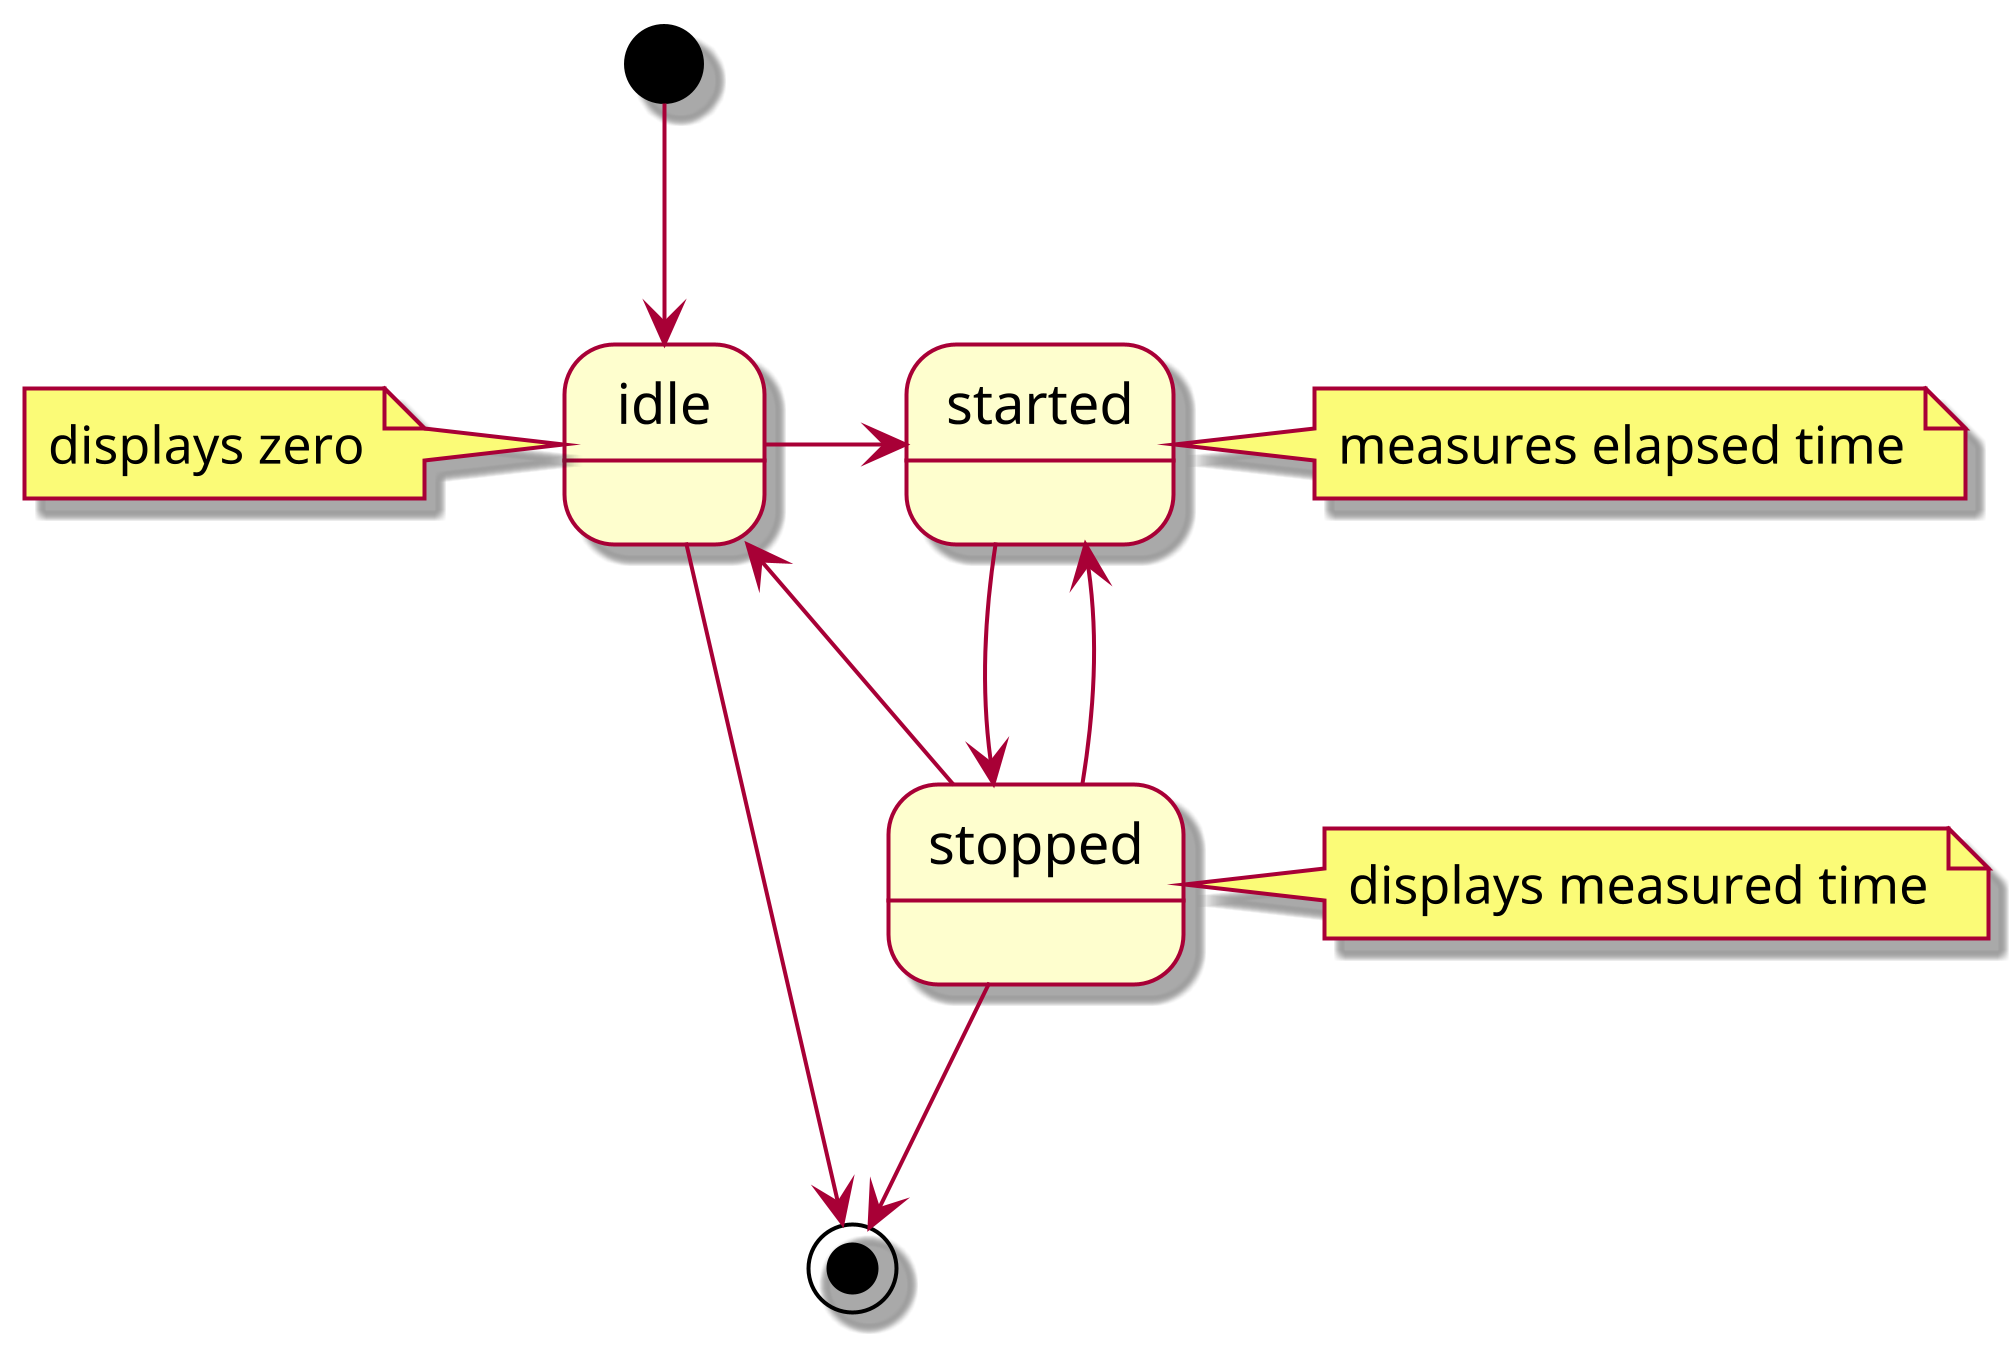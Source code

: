 @startuml
scale 4
skin rose

[*] --> idle
'idle: waits for user
idle --> [*]

note left of idle: displays zero

idle -> started
started --> stopped
'started: measures elapsed time
note right of started: measures elapsed time
stopped --> [*]
'stopped: displays measured time
note right of stopped: displays measured time

stopped --> started
stopped -> idle
@enduml

